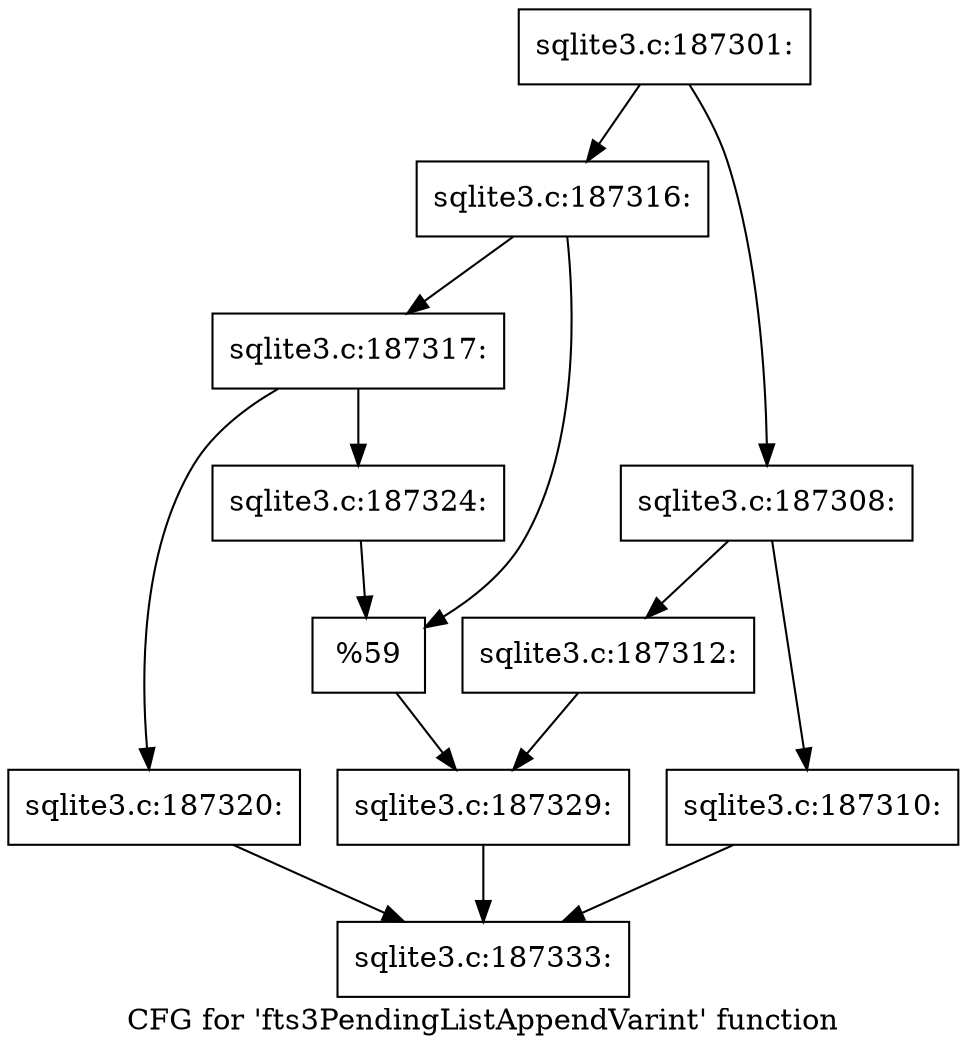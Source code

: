 digraph "CFG for 'fts3PendingListAppendVarint' function" {
	label="CFG for 'fts3PendingListAppendVarint' function";

	Node0x55c0f8740bd0 [shape=record,label="{sqlite3.c:187301:}"];
	Node0x55c0f8740bd0 -> Node0x55c0faff0a80;
	Node0x55c0f8740bd0 -> Node0x55c0faff09e0;
	Node0x55c0faff09e0 [shape=record,label="{sqlite3.c:187308:}"];
	Node0x55c0faff09e0 -> Node0x55c0faff10d0;
	Node0x55c0faff09e0 -> Node0x55c0faff1080;
	Node0x55c0faff1080 [shape=record,label="{sqlite3.c:187310:}"];
	Node0x55c0faff1080 -> Node0x55c0f8740d50;
	Node0x55c0faff10d0 [shape=record,label="{sqlite3.c:187312:}"];
	Node0x55c0faff10d0 -> Node0x55c0faff0a30;
	Node0x55c0faff0a80 [shape=record,label="{sqlite3.c:187316:}"];
	Node0x55c0faff0a80 -> Node0x55c0faff2060;
	Node0x55c0faff0a80 -> Node0x55c0faff20b0;
	Node0x55c0faff2060 [shape=record,label="{sqlite3.c:187317:}"];
	Node0x55c0faff2060 -> Node0x55c0faff35f0;
	Node0x55c0faff2060 -> Node0x55c0faff35a0;
	Node0x55c0faff35a0 [shape=record,label="{sqlite3.c:187320:}"];
	Node0x55c0faff35a0 -> Node0x55c0f8740d50;
	Node0x55c0faff35f0 [shape=record,label="{sqlite3.c:187324:}"];
	Node0x55c0faff35f0 -> Node0x55c0faff20b0;
	Node0x55c0faff20b0 [shape=record,label="{%59}"];
	Node0x55c0faff20b0 -> Node0x55c0faff0a30;
	Node0x55c0faff0a30 [shape=record,label="{sqlite3.c:187329:}"];
	Node0x55c0faff0a30 -> Node0x55c0f8740d50;
	Node0x55c0f8740d50 [shape=record,label="{sqlite3.c:187333:}"];
}
